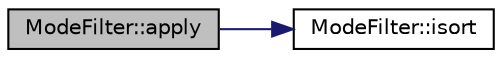 digraph "ModeFilter::apply"
{
 // INTERACTIVE_SVG=YES
  edge [fontname="Helvetica",fontsize="10",labelfontname="Helvetica",labelfontsize="10"];
  node [fontname="Helvetica",fontsize="10",shape=record];
  rankdir="LR";
  Node1 [label="ModeFilter::apply",height=0.2,width=0.4,color="black", fillcolor="grey75", style="filled", fontcolor="black"];
  Node1 -> Node2 [color="midnightblue",fontsize="10",style="solid",fontname="Helvetica"];
  Node2 [label="ModeFilter::isort",height=0.2,width=0.4,color="black", fillcolor="white", style="filled",URL="$classModeFilter.html#a677e4e20f9ce9ac6444b93aa94beb6f2"];
}
